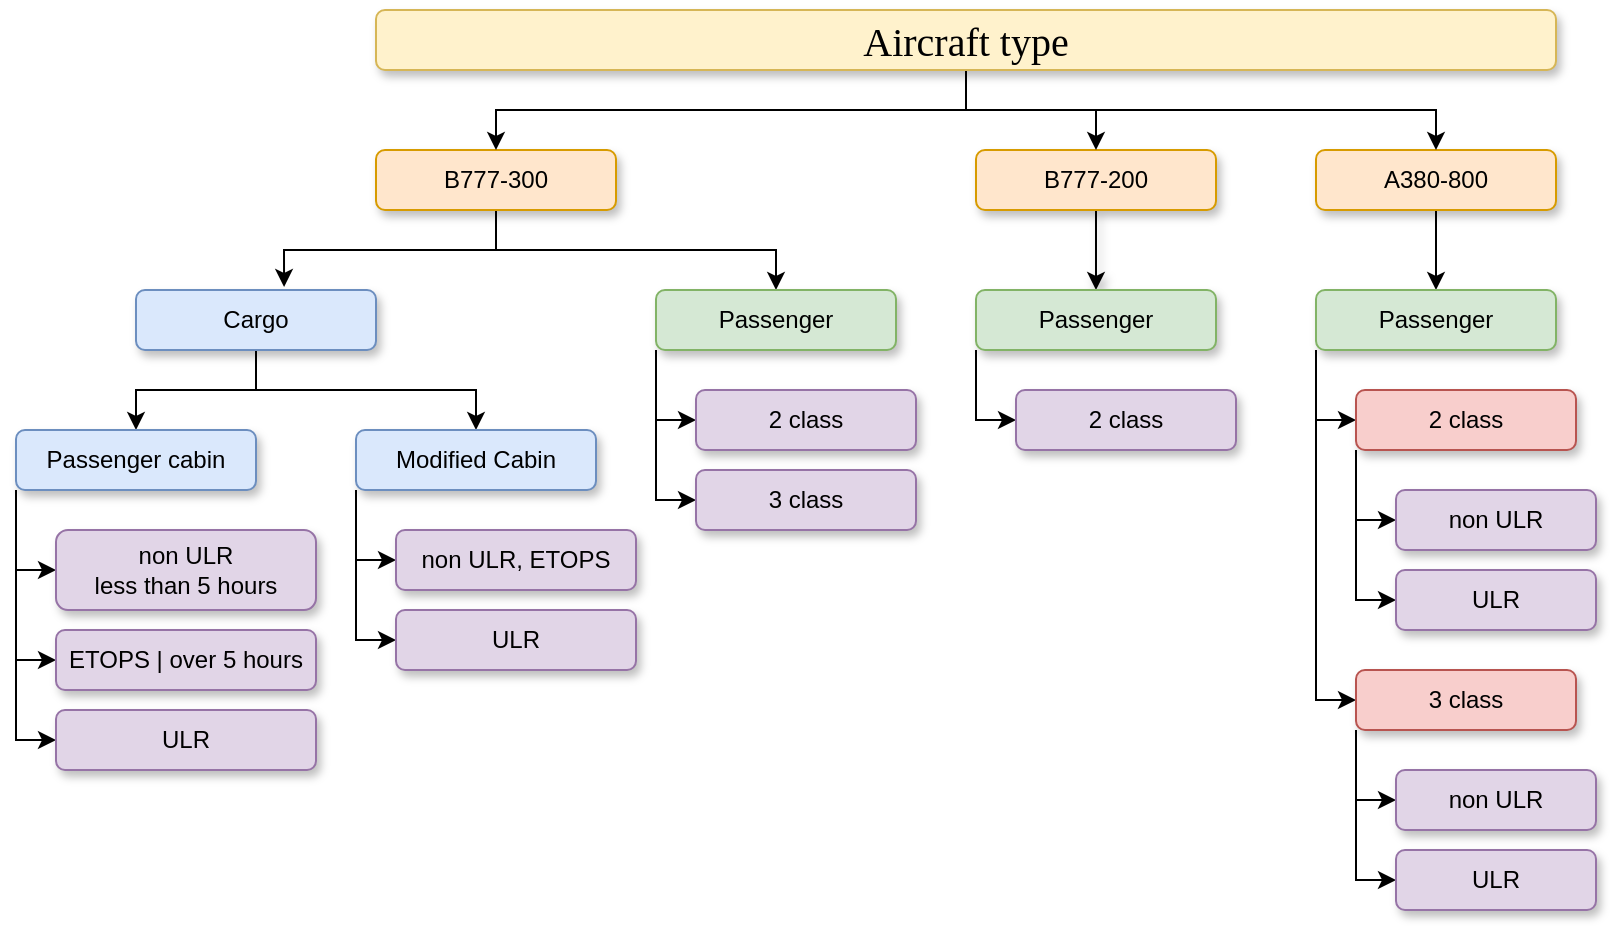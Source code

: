 <mxfile version="13.9.1" type="github"><diagram id="9vNp-hGSC7TSPK8dciln" name="Page-1"><mxGraphModel dx="1422" dy="705" grid="1" gridSize="10" guides="1" tooltips="1" connect="1" arrows="1" fold="1" page="1" pageScale="1" pageWidth="827" pageHeight="1169" math="0" shadow="0"><root><mxCell id="0"/><mxCell id="1" parent="0"/><mxCell id="qaYCNagNQvjwPavFpGOO-28" style="edgeStyle=orthogonalEdgeStyle;rounded=0;orthogonalLoop=1;jettySize=auto;html=1;exitX=0.5;exitY=1;exitDx=0;exitDy=0;entryX=0.617;entryY=-0.05;entryDx=0;entryDy=0;entryPerimeter=0;" edge="1" parent="1" source="qaYCNagNQvjwPavFpGOO-3" target="qaYCNagNQvjwPavFpGOO-11"><mxGeometry relative="1" as="geometry"/></mxCell><mxCell id="qaYCNagNQvjwPavFpGOO-59" style="edgeStyle=orthogonalEdgeStyle;rounded=0;orthogonalLoop=1;jettySize=auto;html=1;exitX=0.5;exitY=1;exitDx=0;exitDy=0;shadow=0;fontFamily=Verdana;fontSize=20;" edge="1" parent="1" source="qaYCNagNQvjwPavFpGOO-3" target="qaYCNagNQvjwPavFpGOO-12"><mxGeometry relative="1" as="geometry"/></mxCell><mxCell id="qaYCNagNQvjwPavFpGOO-3" value="B777-300" style="rounded=1;whiteSpace=wrap;html=1;fillColor=#ffe6cc;strokeColor=#d79b00;shadow=1;" vertex="1" parent="1"><mxGeometry x="190" y="100" width="120" height="30" as="geometry"/></mxCell><mxCell id="qaYCNagNQvjwPavFpGOO-60" style="edgeStyle=orthogonalEdgeStyle;rounded=0;orthogonalLoop=1;jettySize=auto;html=1;exitX=0.5;exitY=1;exitDx=0;exitDy=0;entryX=0.5;entryY=0;entryDx=0;entryDy=0;shadow=1;fontFamily=Verdana;fontSize=20;" edge="1" parent="1" source="qaYCNagNQvjwPavFpGOO-4" target="qaYCNagNQvjwPavFpGOO-15"><mxGeometry relative="1" as="geometry"/></mxCell><mxCell id="qaYCNagNQvjwPavFpGOO-4" value="B777-200" style="rounded=1;whiteSpace=wrap;html=1;fillColor=#ffe6cc;strokeColor=#d79b00;shadow=1;" vertex="1" parent="1"><mxGeometry x="490" y="100" width="120" height="30" as="geometry"/></mxCell><mxCell id="qaYCNagNQvjwPavFpGOO-27" style="edgeStyle=orthogonalEdgeStyle;rounded=0;orthogonalLoop=1;jettySize=auto;html=1;exitX=0.5;exitY=1;exitDx=0;exitDy=0;" edge="1" parent="1" source="qaYCNagNQvjwPavFpGOO-5" target="qaYCNagNQvjwPavFpGOO-16"><mxGeometry relative="1" as="geometry"/></mxCell><mxCell id="qaYCNagNQvjwPavFpGOO-5" value="A380-800" style="rounded=1;whiteSpace=wrap;html=1;fillColor=#ffe6cc;strokeColor=#d79b00;shadow=1;" vertex="1" parent="1"><mxGeometry x="660" y="100" width="120" height="30" as="geometry"/></mxCell><mxCell id="qaYCNagNQvjwPavFpGOO-30" style="edgeStyle=orthogonalEdgeStyle;rounded=0;orthogonalLoop=1;jettySize=auto;html=1;exitX=0.5;exitY=1;exitDx=0;exitDy=0;" edge="1" parent="1" source="qaYCNagNQvjwPavFpGOO-6" target="qaYCNagNQvjwPavFpGOO-5"><mxGeometry relative="1" as="geometry"/></mxCell><mxCell id="qaYCNagNQvjwPavFpGOO-31" style="edgeStyle=orthogonalEdgeStyle;rounded=0;orthogonalLoop=1;jettySize=auto;html=1;exitX=0.5;exitY=1;exitDx=0;exitDy=0;" edge="1" parent="1" source="qaYCNagNQvjwPavFpGOO-6" target="qaYCNagNQvjwPavFpGOO-3"><mxGeometry relative="1" as="geometry"/></mxCell><mxCell id="qaYCNagNQvjwPavFpGOO-58" style="edgeStyle=orthogonalEdgeStyle;rounded=0;orthogonalLoop=1;jettySize=auto;html=1;exitX=0.5;exitY=1;exitDx=0;exitDy=0;shadow=0;fontFamily=Verdana;fontSize=20;" edge="1" parent="1" source="qaYCNagNQvjwPavFpGOO-6" target="qaYCNagNQvjwPavFpGOO-4"><mxGeometry relative="1" as="geometry"/></mxCell><mxCell id="qaYCNagNQvjwPavFpGOO-6" value="&lt;span style=&quot;font-size: 20px;&quot;&gt;Aircraft type&lt;/span&gt;" style="rounded=1;whiteSpace=wrap;html=1;strokeWidth=1;perimeterSpacing=0;glass=0;shadow=1;sketch=0;fontFamily=Verdana;fontSize=20;fillColor=#fff2cc;strokeColor=#d6b656;" vertex="1" parent="1"><mxGeometry x="190" y="30" width="590" height="30" as="geometry"/></mxCell><mxCell id="qaYCNagNQvjwPavFpGOO-68" style="edgeStyle=orthogonalEdgeStyle;rounded=0;orthogonalLoop=1;jettySize=auto;html=1;exitX=0.5;exitY=1;exitDx=0;exitDy=0;entryX=0.5;entryY=0;entryDx=0;entryDy=0;shadow=0;fontFamily=Verdana;fontSize=20;" edge="1" parent="1" source="qaYCNagNQvjwPavFpGOO-11" target="qaYCNagNQvjwPavFpGOO-14"><mxGeometry relative="1" as="geometry"/></mxCell><mxCell id="qaYCNagNQvjwPavFpGOO-69" style="edgeStyle=orthogonalEdgeStyle;rounded=0;orthogonalLoop=1;jettySize=auto;html=1;exitX=0.5;exitY=1;exitDx=0;exitDy=0;shadow=0;fontFamily=Verdana;fontSize=20;" edge="1" parent="1" source="qaYCNagNQvjwPavFpGOO-11" target="qaYCNagNQvjwPavFpGOO-13"><mxGeometry relative="1" as="geometry"/></mxCell><mxCell id="qaYCNagNQvjwPavFpGOO-11" value="Cargo" style="rounded=1;whiteSpace=wrap;html=1;fillColor=#dae8fc;strokeColor=#6c8ebf;shadow=1;" vertex="1" parent="1"><mxGeometry x="70" y="170" width="120" height="30" as="geometry"/></mxCell><mxCell id="qaYCNagNQvjwPavFpGOO-66" style="edgeStyle=orthogonalEdgeStyle;rounded=0;orthogonalLoop=1;jettySize=auto;html=1;exitX=0;exitY=1;exitDx=0;exitDy=0;entryX=0;entryY=0.5;entryDx=0;entryDy=0;shadow=0;fontFamily=Verdana;fontSize=20;" edge="1" parent="1" source="qaYCNagNQvjwPavFpGOO-12" target="qaYCNagNQvjwPavFpGOO-64"><mxGeometry relative="1" as="geometry"/></mxCell><mxCell id="qaYCNagNQvjwPavFpGOO-67" style="edgeStyle=orthogonalEdgeStyle;rounded=0;orthogonalLoop=1;jettySize=auto;html=1;exitX=0;exitY=1;exitDx=0;exitDy=0;entryX=0;entryY=0.5;entryDx=0;entryDy=0;shadow=0;fontFamily=Verdana;fontSize=20;" edge="1" parent="1" source="qaYCNagNQvjwPavFpGOO-12" target="qaYCNagNQvjwPavFpGOO-65"><mxGeometry relative="1" as="geometry"/></mxCell><mxCell id="qaYCNagNQvjwPavFpGOO-12" value="Passenger" style="rounded=1;whiteSpace=wrap;html=1;fillColor=#d5e8d4;strokeColor=#82b366;shadow=1;" vertex="1" parent="1"><mxGeometry x="330" y="170" width="120" height="30" as="geometry"/></mxCell><mxCell id="qaYCNagNQvjwPavFpGOO-73" style="edgeStyle=orthogonalEdgeStyle;rounded=0;orthogonalLoop=1;jettySize=auto;html=1;exitX=0;exitY=1;exitDx=0;exitDy=0;entryX=0;entryY=0.5;entryDx=0;entryDy=0;shadow=0;fontFamily=Verdana;fontSize=20;" edge="1" parent="1" source="qaYCNagNQvjwPavFpGOO-13" target="qaYCNagNQvjwPavFpGOO-49"><mxGeometry relative="1" as="geometry"/></mxCell><mxCell id="qaYCNagNQvjwPavFpGOO-74" style="edgeStyle=orthogonalEdgeStyle;rounded=0;orthogonalLoop=1;jettySize=auto;html=1;exitX=0;exitY=1;exitDx=0;exitDy=0;entryX=0;entryY=0.5;entryDx=0;entryDy=0;shadow=0;fontFamily=Verdana;fontSize=20;" edge="1" parent="1" source="qaYCNagNQvjwPavFpGOO-13" target="qaYCNagNQvjwPavFpGOO-50"><mxGeometry relative="1" as="geometry"/></mxCell><mxCell id="qaYCNagNQvjwPavFpGOO-13" value="Modified Cabin" style="rounded=1;whiteSpace=wrap;html=1;fillColor=#dae8fc;strokeColor=#6c8ebf;shadow=1;" vertex="1" parent="1"><mxGeometry x="180" y="240" width="120" height="30" as="geometry"/></mxCell><mxCell id="qaYCNagNQvjwPavFpGOO-70" style="edgeStyle=orthogonalEdgeStyle;rounded=0;orthogonalLoop=1;jettySize=auto;html=1;exitX=0;exitY=1;exitDx=0;exitDy=0;entryX=0;entryY=0.5;entryDx=0;entryDy=0;shadow=0;fontFamily=Verdana;fontSize=20;" edge="1" parent="1" source="qaYCNagNQvjwPavFpGOO-14" target="qaYCNagNQvjwPavFpGOO-51"><mxGeometry relative="1" as="geometry"/></mxCell><mxCell id="qaYCNagNQvjwPavFpGOO-71" style="edgeStyle=orthogonalEdgeStyle;rounded=0;orthogonalLoop=1;jettySize=auto;html=1;exitX=0;exitY=1;exitDx=0;exitDy=0;entryX=0;entryY=0.5;entryDx=0;entryDy=0;shadow=0;fontFamily=Verdana;fontSize=20;" edge="1" parent="1" source="qaYCNagNQvjwPavFpGOO-14" target="qaYCNagNQvjwPavFpGOO-52"><mxGeometry relative="1" as="geometry"/></mxCell><mxCell id="qaYCNagNQvjwPavFpGOO-72" style="edgeStyle=orthogonalEdgeStyle;rounded=0;orthogonalLoop=1;jettySize=auto;html=1;exitX=0;exitY=1;exitDx=0;exitDy=0;entryX=0;entryY=0.5;entryDx=0;entryDy=0;shadow=0;fontFamily=Verdana;fontSize=20;" edge="1" parent="1" source="qaYCNagNQvjwPavFpGOO-14" target="qaYCNagNQvjwPavFpGOO-53"><mxGeometry relative="1" as="geometry"/></mxCell><mxCell id="qaYCNagNQvjwPavFpGOO-14" value="Passenger cabin" style="rounded=1;whiteSpace=wrap;html=1;fillColor=#dae8fc;strokeColor=#6c8ebf;shadow=1;" vertex="1" parent="1"><mxGeometry x="10" y="240" width="120" height="30" as="geometry"/></mxCell><mxCell id="qaYCNagNQvjwPavFpGOO-62" style="edgeStyle=orthogonalEdgeStyle;rounded=0;orthogonalLoop=1;jettySize=auto;html=1;exitX=0;exitY=1;exitDx=0;exitDy=0;entryX=0;entryY=0.5;entryDx=0;entryDy=0;shadow=0;fontFamily=Verdana;fontSize=20;" edge="1" parent="1" source="qaYCNagNQvjwPavFpGOO-15" target="qaYCNagNQvjwPavFpGOO-17"><mxGeometry relative="1" as="geometry"/></mxCell><mxCell id="qaYCNagNQvjwPavFpGOO-15" value="Passenger" style="rounded=1;whiteSpace=wrap;html=1;fillColor=#d5e8d4;strokeColor=#82b366;shadow=1;" vertex="1" parent="1"><mxGeometry x="490" y="170" width="120" height="30" as="geometry"/></mxCell><mxCell id="qaYCNagNQvjwPavFpGOO-33" style="edgeStyle=orthogonalEdgeStyle;rounded=0;orthogonalLoop=1;jettySize=auto;html=1;exitX=0;exitY=1;exitDx=0;exitDy=0;entryX=0;entryY=0.5;entryDx=0;entryDy=0;" edge="1" parent="1" source="qaYCNagNQvjwPavFpGOO-16" target="qaYCNagNQvjwPavFpGOO-19"><mxGeometry relative="1" as="geometry"/></mxCell><mxCell id="qaYCNagNQvjwPavFpGOO-38" style="edgeStyle=orthogonalEdgeStyle;rounded=0;orthogonalLoop=1;jettySize=auto;html=1;exitX=0;exitY=1;exitDx=0;exitDy=0;entryX=0;entryY=0.5;entryDx=0;entryDy=0;" edge="1" parent="1" source="qaYCNagNQvjwPavFpGOO-16" target="qaYCNagNQvjwPavFpGOO-36"><mxGeometry relative="1" as="geometry"/></mxCell><mxCell id="qaYCNagNQvjwPavFpGOO-16" value="Passenger" style="rounded=1;whiteSpace=wrap;html=1;fillColor=#d5e8d4;strokeColor=#82b366;shadow=1;" vertex="1" parent="1"><mxGeometry x="660" y="170" width="120" height="30" as="geometry"/></mxCell><mxCell id="qaYCNagNQvjwPavFpGOO-17" value="2 class" style="rounded=1;whiteSpace=wrap;html=1;fillColor=#e1d5e7;strokeColor=#9673a6;shadow=1;" vertex="1" parent="1"><mxGeometry x="510" y="220" width="110" height="30" as="geometry"/></mxCell><mxCell id="qaYCNagNQvjwPavFpGOO-78" style="edgeStyle=orthogonalEdgeStyle;rounded=0;orthogonalLoop=1;jettySize=auto;html=1;exitX=0;exitY=1;exitDx=0;exitDy=0;entryX=0;entryY=0.5;entryDx=0;entryDy=0;shadow=0;fontFamily=Verdana;fontSize=20;" edge="1" parent="1" source="qaYCNagNQvjwPavFpGOO-19" target="qaYCNagNQvjwPavFpGOO-77"><mxGeometry relative="1" as="geometry"/></mxCell><mxCell id="qaYCNagNQvjwPavFpGOO-79" style="edgeStyle=orthogonalEdgeStyle;rounded=0;orthogonalLoop=1;jettySize=auto;html=1;exitX=0;exitY=1;exitDx=0;exitDy=0;entryX=0;entryY=0.5;entryDx=0;entryDy=0;shadow=0;fontFamily=Verdana;fontSize=20;" edge="1" parent="1" source="qaYCNagNQvjwPavFpGOO-19" target="qaYCNagNQvjwPavFpGOO-76"><mxGeometry relative="1" as="geometry"/></mxCell><mxCell id="qaYCNagNQvjwPavFpGOO-19" value="2 class" style="rounded=1;whiteSpace=wrap;html=1;fillColor=#f8cecc;strokeColor=#b85450;shadow=1;" vertex="1" parent="1"><mxGeometry x="680" y="220" width="110" height="30" as="geometry"/></mxCell><mxCell id="qaYCNagNQvjwPavFpGOO-82" style="edgeStyle=orthogonalEdgeStyle;rounded=0;orthogonalLoop=1;jettySize=auto;html=1;exitX=0;exitY=1;exitDx=0;exitDy=0;entryX=0;entryY=0.5;entryDx=0;entryDy=0;shadow=0;fontFamily=Verdana;fontSize=20;" edge="1" parent="1" source="qaYCNagNQvjwPavFpGOO-36" target="qaYCNagNQvjwPavFpGOO-81"><mxGeometry relative="1" as="geometry"/></mxCell><mxCell id="qaYCNagNQvjwPavFpGOO-83" style="edgeStyle=orthogonalEdgeStyle;rounded=0;orthogonalLoop=1;jettySize=auto;html=1;exitX=0;exitY=1;exitDx=0;exitDy=0;entryX=0;entryY=0.5;entryDx=0;entryDy=0;shadow=0;fontFamily=Verdana;fontSize=20;" edge="1" parent="1" source="qaYCNagNQvjwPavFpGOO-36" target="qaYCNagNQvjwPavFpGOO-80"><mxGeometry relative="1" as="geometry"/></mxCell><mxCell id="qaYCNagNQvjwPavFpGOO-36" value="3 class" style="rounded=1;whiteSpace=wrap;html=1;fillColor=#f8cecc;strokeColor=#b85450;shadow=1;" vertex="1" parent="1"><mxGeometry x="680" y="360" width="110" height="30" as="geometry"/></mxCell><mxCell id="qaYCNagNQvjwPavFpGOO-49" value="non ULR, ETOPS" style="rounded=1;whiteSpace=wrap;html=1;fillColor=#e1d5e7;strokeColor=#9673a6;shadow=1;" vertex="1" parent="1"><mxGeometry x="200" y="290" width="120" height="30" as="geometry"/></mxCell><mxCell id="qaYCNagNQvjwPavFpGOO-50" value="ULR" style="rounded=1;whiteSpace=wrap;html=1;fillColor=#e1d5e7;strokeColor=#9673a6;shadow=1;" vertex="1" parent="1"><mxGeometry x="200" y="330" width="120" height="30" as="geometry"/></mxCell><mxCell id="qaYCNagNQvjwPavFpGOO-51" value="non ULR &lt;br&gt;less than 5 hours" style="rounded=1;whiteSpace=wrap;html=1;fillColor=#e1d5e7;strokeColor=#9673a6;shadow=1;" vertex="1" parent="1"><mxGeometry x="30" y="290" width="130" height="40" as="geometry"/></mxCell><mxCell id="qaYCNagNQvjwPavFpGOO-52" value="ETOPS | over 5 hours" style="rounded=1;whiteSpace=wrap;html=1;fillColor=#e1d5e7;strokeColor=#9673a6;shadow=1;" vertex="1" parent="1"><mxGeometry x="30" y="340" width="130" height="30" as="geometry"/></mxCell><mxCell id="qaYCNagNQvjwPavFpGOO-53" value="ULR" style="rounded=1;whiteSpace=wrap;html=1;fillColor=#e1d5e7;strokeColor=#9673a6;shadow=1;" vertex="1" parent="1"><mxGeometry x="30" y="380" width="130" height="30" as="geometry"/></mxCell><mxCell id="qaYCNagNQvjwPavFpGOO-64" value="2 class" style="rounded=1;whiteSpace=wrap;html=1;fillColor=#e1d5e7;strokeColor=#9673a6;shadow=1;" vertex="1" parent="1"><mxGeometry x="350" y="220" width="110" height="30" as="geometry"/></mxCell><mxCell id="qaYCNagNQvjwPavFpGOO-65" value="3 class" style="rounded=1;whiteSpace=wrap;html=1;fillColor=#e1d5e7;strokeColor=#9673a6;shadow=1;" vertex="1" parent="1"><mxGeometry x="350" y="260" width="110" height="30" as="geometry"/></mxCell><mxCell id="qaYCNagNQvjwPavFpGOO-76" value="ULR" style="rounded=1;whiteSpace=wrap;html=1;fillColor=#e1d5e7;strokeColor=#9673a6;shadow=1;" vertex="1" parent="1"><mxGeometry x="700" y="310" width="100" height="30" as="geometry"/></mxCell><mxCell id="qaYCNagNQvjwPavFpGOO-77" value="non ULR" style="rounded=1;whiteSpace=wrap;html=1;fillColor=#e1d5e7;strokeColor=#9673a6;shadow=1;" vertex="1" parent="1"><mxGeometry x="700" y="270" width="100" height="30" as="geometry"/></mxCell><mxCell id="qaYCNagNQvjwPavFpGOO-80" value="ULR" style="rounded=1;whiteSpace=wrap;html=1;fillColor=#e1d5e7;strokeColor=#9673a6;shadow=1;" vertex="1" parent="1"><mxGeometry x="700" y="450" width="100" height="30" as="geometry"/></mxCell><mxCell id="qaYCNagNQvjwPavFpGOO-81" value="non ULR" style="rounded=1;whiteSpace=wrap;html=1;fillColor=#e1d5e7;strokeColor=#9673a6;shadow=1;" vertex="1" parent="1"><mxGeometry x="700" y="410" width="100" height="30" as="geometry"/></mxCell></root></mxGraphModel></diagram></mxfile>